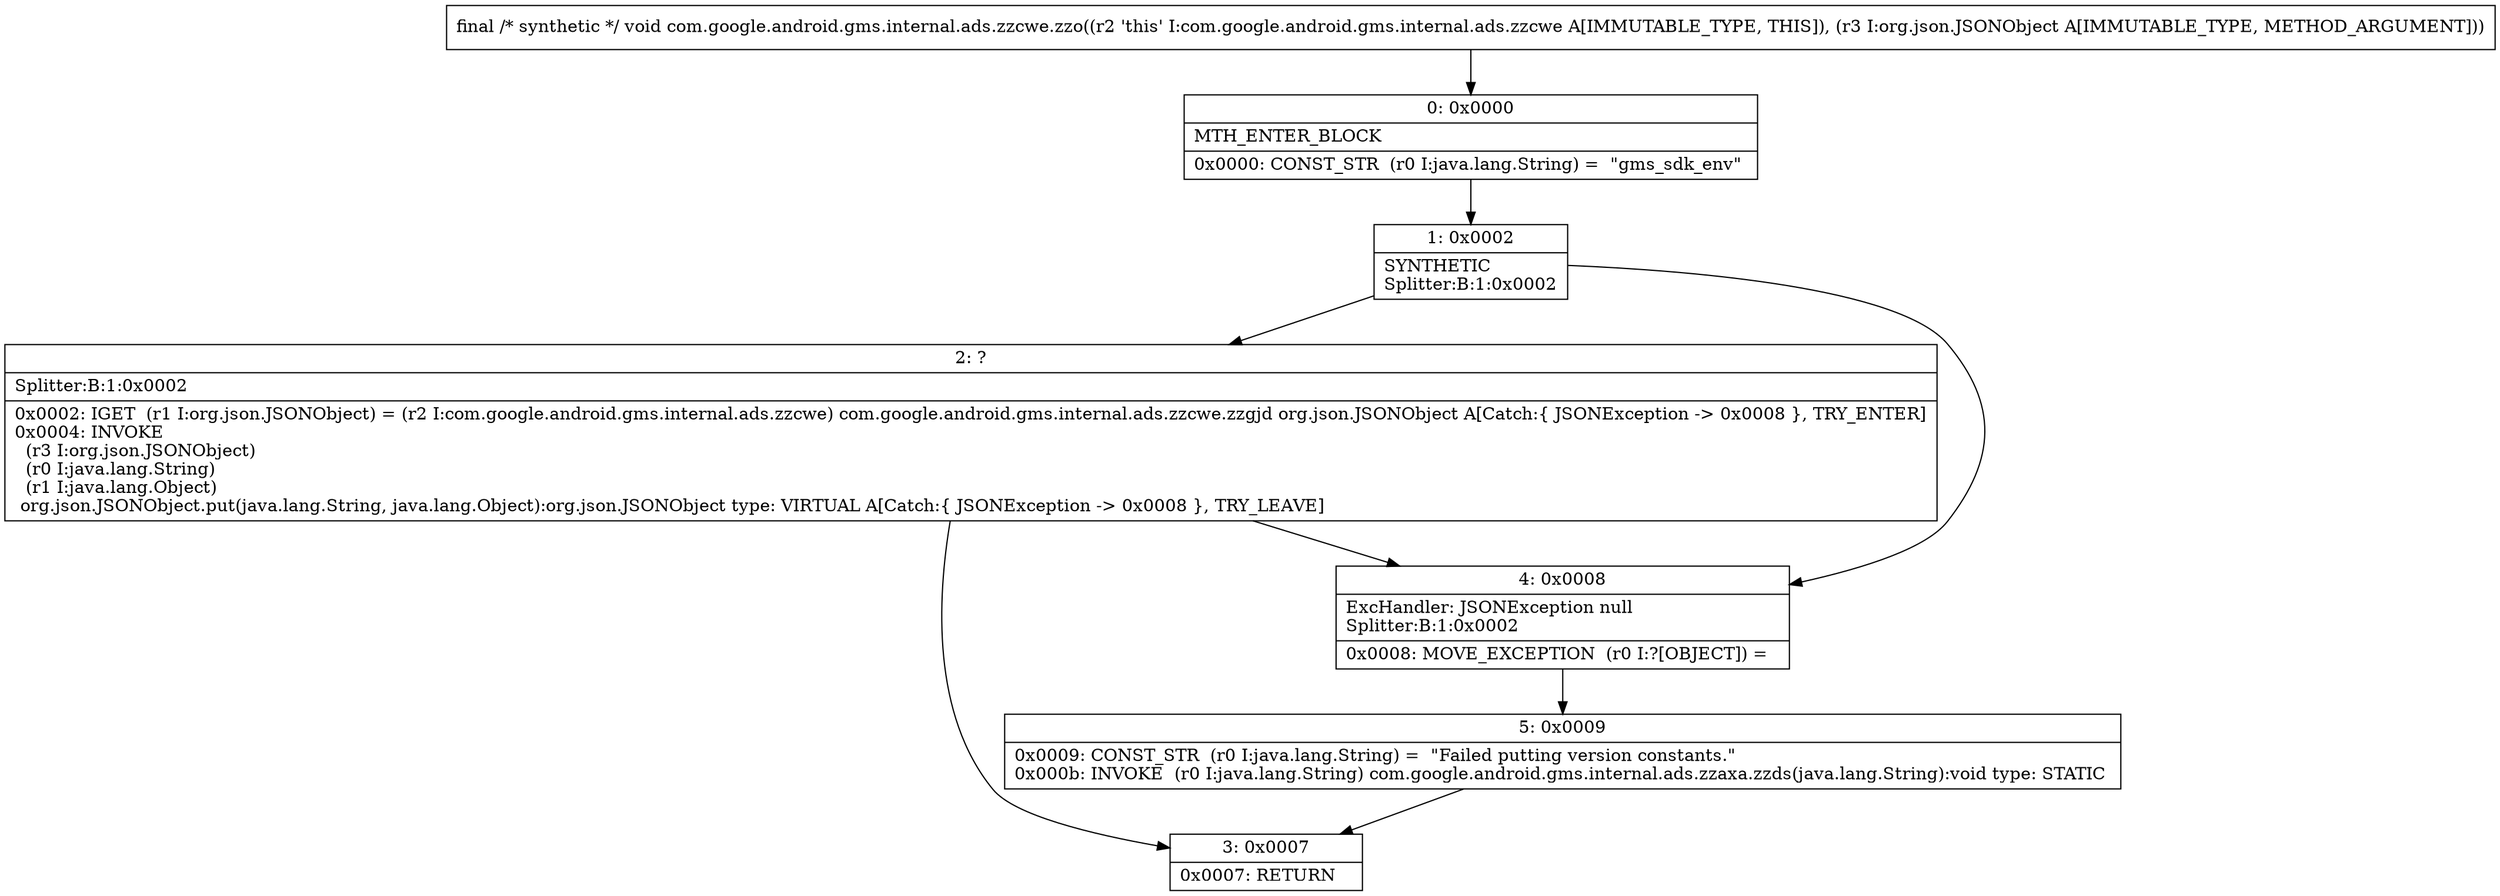 digraph "CFG forcom.google.android.gms.internal.ads.zzcwe.zzo(Lorg\/json\/JSONObject;)V" {
Node_0 [shape=record,label="{0\:\ 0x0000|MTH_ENTER_BLOCK\l|0x0000: CONST_STR  (r0 I:java.lang.String) =  \"gms_sdk_env\" \l}"];
Node_1 [shape=record,label="{1\:\ 0x0002|SYNTHETIC\lSplitter:B:1:0x0002\l}"];
Node_2 [shape=record,label="{2\:\ ?|Splitter:B:1:0x0002\l|0x0002: IGET  (r1 I:org.json.JSONObject) = (r2 I:com.google.android.gms.internal.ads.zzcwe) com.google.android.gms.internal.ads.zzcwe.zzgjd org.json.JSONObject A[Catch:\{ JSONException \-\> 0x0008 \}, TRY_ENTER]\l0x0004: INVOKE  \l  (r3 I:org.json.JSONObject)\l  (r0 I:java.lang.String)\l  (r1 I:java.lang.Object)\l org.json.JSONObject.put(java.lang.String, java.lang.Object):org.json.JSONObject type: VIRTUAL A[Catch:\{ JSONException \-\> 0x0008 \}, TRY_LEAVE]\l}"];
Node_3 [shape=record,label="{3\:\ 0x0007|0x0007: RETURN   \l}"];
Node_4 [shape=record,label="{4\:\ 0x0008|ExcHandler: JSONException null\lSplitter:B:1:0x0002\l|0x0008: MOVE_EXCEPTION  (r0 I:?[OBJECT]) =  \l}"];
Node_5 [shape=record,label="{5\:\ 0x0009|0x0009: CONST_STR  (r0 I:java.lang.String) =  \"Failed putting version constants.\" \l0x000b: INVOKE  (r0 I:java.lang.String) com.google.android.gms.internal.ads.zzaxa.zzds(java.lang.String):void type: STATIC \l}"];
MethodNode[shape=record,label="{final \/* synthetic *\/ void com.google.android.gms.internal.ads.zzcwe.zzo((r2 'this' I:com.google.android.gms.internal.ads.zzcwe A[IMMUTABLE_TYPE, THIS]), (r3 I:org.json.JSONObject A[IMMUTABLE_TYPE, METHOD_ARGUMENT])) }"];
MethodNode -> Node_0;
Node_0 -> Node_1;
Node_1 -> Node_2;
Node_1 -> Node_4;
Node_2 -> Node_3;
Node_2 -> Node_4;
Node_4 -> Node_5;
Node_5 -> Node_3;
}

